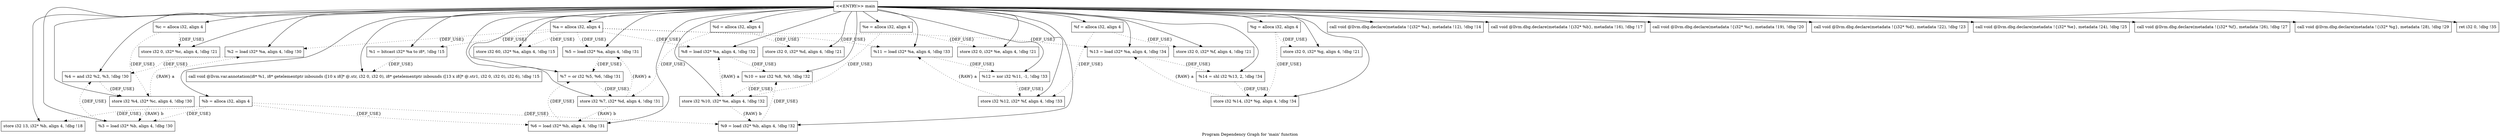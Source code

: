 digraph "Program Dependency Graph for 'main' function" {
	label="Program Dependency Graph for 'main' function";

	Node0x3a5c910 [shape=record,label="{  %a = alloca i32, align 4}"];
	Node0x3a5c910 -> Node0x3a5c980[style=dotted,label = "{DEF_USE}" ];
	Node0x3a5c910 -> Node0x3a5c9f0[style=dotted,label = "{DEF_USE}" ];
	Node0x3a5c910 -> Node0x3a5cac0[style=dotted,label = "{DEF_USE}" ];
	Node0x3a5c910 -> Node0x3a5ca90[style=dotted,label = "{DEF_USE}" ];
	Node0x3a5c910 -> Node0x3a5ca60[style=dotted,label = "{DEF_USE}" ];
	Node0x3a5c910 -> Node0x3a5cce0[style=dotted,label = "{DEF_USE}" ];
	Node0x3a5c910 -> Node0x3a5cd50[style=dotted,label = "{DEF_USE}" ];
	Node0x3a5c980 [shape=record,label="{  %1 = bitcast i32* %a to i8*, !dbg !15}"];
	Node0x3a5c980 -> Node0x3a5d8a0[style=dotted,label = "{DEF_USE}" ];
	Node0x3a5c9f0 [shape=record,label="{  store i32 60, i32* %a, align 4, !dbg !15}"];
	Node0x3a5cac0 [shape=record,label="{  %2 = load i32* %a, align 4, !dbg !30}"];
	Node0x3a5cac0 -> Node0x3a5cb30[style=dotted,label = "{DEF_USE}" ];
	Node0x3a5ca90 [shape=record,label="{  %5 = load i32* %a, align 4, !dbg !31}"];
	Node0x3a5ca90 -> Node0x3a5d980[style=dotted,label = "{DEF_USE}" ];
	Node0x3a5ca60 [shape=record,label="{  %8 = load i32* %a, align 4, !dbg !32}"];
	Node0x3a5ca60 -> Node0x3a5da60[style=dotted,label = "{DEF_USE}" ];
	Node0x3a5cce0 [shape=record,label="{  %11 = load i32* %a, align 4, !dbg !33}"];
	Node0x3a5cce0 -> Node0x3a5db60[style=dotted,label = "{DEF_USE}" ];
	Node0x3a5cd50 [shape=record,label="{  %13 = load i32* %a, align 4, !dbg !34}"];
	Node0x3a5cd50 -> Node0x3a5d2b0[style=dotted,label = "{DEF_USE}" ];
	Node0x3a5cdc0 [shape=record,label="{  %b = alloca i32, align 4}"];
	Node0x3a5cdc0 -> Node0x3a5cec0[style=dotted,label = "{DEF_USE}" ];
	Node0x3a5cdc0 -> Node0x3a5cf30[style=dotted,label = "{DEF_USE}" ];
	Node0x3a5cdc0 -> Node0x3a5cfd0[style=dotted,label = "{DEF_USE}" ];
	Node0x3a5cdc0 -> Node0x3a5cfa0[style=dotted,label = "{DEF_USE}" ];
	Node0x3a5cec0 [shape=record,label="{  store i32 13, i32* %b, align 4, !dbg !18}"];
	Node0x3a5cf30 [shape=record,label="{  %3 = load i32* %b, align 4, !dbg !30}"];
	Node0x3a5cf30 -> Node0x3a5cb30[style=dotted,label = "{DEF_USE}" ];
	Node0x3a5cfd0 [shape=record,label="{  %6 = load i32* %b, align 4, !dbg !31}"];
	Node0x3a5cfd0 -> Node0x3a5d980[style=dotted,label = "{DEF_USE}" ];
	Node0x3a5cfa0 [shape=record,label="{  %9 = load i32* %b, align 4, !dbg !32}"];
	Node0x3a5cfa0 -> Node0x3a5da60[style=dotted,label = "{DEF_USE}" ];
	Node0x3a5d080 [shape=record,label="{  %c = alloca i32, align 4}"];
	Node0x3a5d080 -> Node0x3a5d0f0[style=dotted,label = "{DEF_USE}" ];
	Node0x3a5d080 -> Node0x3a5d160[style=dotted,label = "{DEF_USE}" ];
	Node0x3a5d0f0 [shape=record,label="{  store i32 0, i32* %c, align 4, !dbg !21}"];
	Node0x3a5d160 [shape=record,label="{  store i32 %4, i32* %c, align 4, !dbg !30}"];
	Node0x3a5d160 -> Node0x3a5cac0[style=dotted,label = "{RAW} a"];
	Node0x3a5d160 -> Node0x3a5cf30[style=dotted,label = "{RAW} b"];
	Node0x3a5d200 [shape=record,label="{  %d = alloca i32, align 4}"];
	Node0x3a5d200 -> Node0x3a5ce30[style=dotted,label = "{DEF_USE}" ];
	Node0x3a5d200 -> Node0x3a5d380[style=dotted,label = "{DEF_USE}" ];
	Node0x3a5ce30 [shape=record,label="{  store i32 0, i32* %d, align 4, !dbg !21}"];
	Node0x3a5d380 [shape=record,label="{  store i32 %7, i32* %d, align 4, !dbg !31}"];
	Node0x3a5d380 -> Node0x3a5ca90[style=dotted,label = "{RAW} a"];
	Node0x3a5d380 -> Node0x3a5cfd0[style=dotted,label = "{RAW} b"];
	Node0x3a5d420 [shape=record,label="{  %e = alloca i32, align 4}"];
	Node0x3a5d420 -> Node0x3a5d490[style=dotted,label = "{DEF_USE}" ];
	Node0x3a5d420 -> Node0x3a5d500[style=dotted,label = "{DEF_USE}" ];
	Node0x3a5d490 [shape=record,label="{  store i32 0, i32* %e, align 4, !dbg !21}"];
	Node0x3a5d500 [shape=record,label="{  store i32 %10, i32* %e, align 4, !dbg !32}"];
	Node0x3a5d500 -> Node0x3a5ca60[style=dotted,label = "{RAW} a"];
	Node0x3a5d500 -> Node0x3a5cfa0[style=dotted,label = "{RAW} b"];
	Node0x3a5d5a0 [shape=record,label="{  %f = alloca i32, align 4}"];
	Node0x3a5d5a0 -> Node0x3a5d610[style=dotted,label = "{DEF_USE}" ];
	Node0x3a5d5a0 -> Node0x3a5d680[style=dotted,label = "{DEF_USE}" ];
	Node0x3a5d610 [shape=record,label="{  store i32 0, i32* %f, align 4, !dbg !21}"];
	Node0x3a5d680 [shape=record,label="{  store i32 %12, i32* %f, align 4, !dbg !33}"];
	Node0x3a5d680 -> Node0x3a5cce0[style=dotted,label = "{RAW} a"];
	Node0x3a5d720 [shape=record,label="{  %g = alloca i32, align 4}"];
	Node0x3a5d720 -> Node0x3a5d790[style=dotted,label = "{DEF_USE}" ];
	Node0x3a5d720 -> Node0x3a5d800[style=dotted,label = "{DEF_USE}" ];
	Node0x3a5d790 [shape=record,label="{  store i32 0, i32* %g, align 4, !dbg !21}"];
	Node0x3a5d800 [shape=record,label="{  store i32 %14, i32* %g, align 4, !dbg !34}"];
	Node0x3a5d800 -> Node0x3a5cd50[style=dotted,label = "{RAW} a"];
	Node0x3a5d8a0 [shape=record,label="{  call void @llvm.var.annotation(i8* %1, i8* getelementptr inbounds ([10 x i8]* @.str, i32 0, i32 0), i8* getelementptr inbounds ([13 x i8]* @.str1, i32 0, i32 0), i32 6), !dbg !15}"];
	Node0x3a5cb30 [shape=record,label="{  %4 = and i32 %2, %3, !dbg !30}"];
	Node0x3a5cb30 -> Node0x3a5d160[style=dotted,label = "{DEF_USE}" ];
	Node0x3a5d980 [shape=record,label="{  %7 = or i32 %5, %6, !dbg !31}"];
	Node0x3a5d980 -> Node0x3a5d380[style=dotted,label = "{DEF_USE}" ];
	Node0x3a5da60 [shape=record,label="{  %10 = xor i32 %8, %9, !dbg !32}"];
	Node0x3a5da60 -> Node0x3a5d500[style=dotted,label = "{DEF_USE}" ];
	Node0x3a5db60 [shape=record,label="{  %12 = xor i32 %11, -1, !dbg !33}"];
	Node0x3a5db60 -> Node0x3a5d680[style=dotted,label = "{DEF_USE}" ];
	Node0x3a5d2b0 [shape=record,label="{  %14 = shl i32 %13, 2, !dbg !34}"];
	Node0x3a5d2b0 -> Node0x3a5d800[style=dotted,label = "{DEF_USE}" ];
	Node0x3a5dde0 [shape=record,label="{\<\<ENTRY\>\> main}"];
	Node0x3a5dde0 -> Node0x3a5c910;
	Node0x3a5dde0 -> Node0x3a5cdc0;
	Node0x3a5dde0 -> Node0x3a5d080;
	Node0x3a5dde0 -> Node0x3a5d200;
	Node0x3a5dde0 -> Node0x3a5d420;
	Node0x3a5dde0 -> Node0x3a5d5a0;
	Node0x3a5dde0 -> Node0x3a5d720;
	Node0x3a5dde0 -> Node0x3a5de70;
	Node0x3a5dde0 -> Node0x3a5c980;
	Node0x3a5dde0 -> Node0x3a5d8a0;
	Node0x3a5dde0 -> Node0x3a5c9f0;
	Node0x3a5dde0 -> Node0x3a5def0;
	Node0x3a5dde0 -> Node0x3a5cec0;
	Node0x3a5dde0 -> Node0x3a5e0d0;
	Node0x3a5dde0 -> Node0x3a5d0f0;
	Node0x3a5dde0 -> Node0x3a5e140;
	Node0x3a5dde0 -> Node0x3a5ce30;
	Node0x3a5dde0 -> Node0x3a5dfc0;
	Node0x3a5dde0 -> Node0x3a5d490;
	Node0x3a5dde0 -> Node0x3a5e030;
	Node0x3a5dde0 -> Node0x3a5d610;
	Node0x3a5dde0 -> Node0x3a5e0a0;
	Node0x3a5dde0 -> Node0x3a5d790;
	Node0x3a5dde0 -> Node0x3a5cac0;
	Node0x3a5dde0 -> Node0x3a5cf30;
	Node0x3a5dde0 -> Node0x3a5cb30;
	Node0x3a5dde0 -> Node0x3a5d160;
	Node0x3a5dde0 -> Node0x3a5ca90;
	Node0x3a5dde0 -> Node0x3a5cfd0;
	Node0x3a5dde0 -> Node0x3a5d980;
	Node0x3a5dde0 -> Node0x3a5d380;
	Node0x3a5dde0 -> Node0x3a5ca60;
	Node0x3a5dde0 -> Node0x3a5cfa0;
	Node0x3a5dde0 -> Node0x3a5da60;
	Node0x3a5dde0 -> Node0x3a5d500;
	Node0x3a5dde0 -> Node0x3a5cce0;
	Node0x3a5dde0 -> Node0x3a5db60;
	Node0x3a5dde0 -> Node0x3a5d680;
	Node0x3a5dde0 -> Node0x3a5cd50;
	Node0x3a5dde0 -> Node0x3a5d2b0;
	Node0x3a5dde0 -> Node0x3a5d800;
	Node0x3a5dde0 -> Node0x3a5dea0;
	Node0x3a5de70 [shape=record,label="{  call void @llvm.dbg.declare(metadata !\{i32* %a\}, metadata !12), !dbg !14}"];
	Node0x3a5def0 [shape=record,label="{  call void @llvm.dbg.declare(metadata !\{i32* %b\}, metadata !16), !dbg !17}"];
	Node0x3a5e0d0 [shape=record,label="{  call void @llvm.dbg.declare(metadata !\{i32* %c\}, metadata !19), !dbg !20}"];
	Node0x3a5e140 [shape=record,label="{  call void @llvm.dbg.declare(metadata !\{i32* %d\}, metadata !22), !dbg !23}"];
	Node0x3a5dfc0 [shape=record,label="{  call void @llvm.dbg.declare(metadata !\{i32* %e\}, metadata !24), !dbg !25}"];
	Node0x3a5e030 [shape=record,label="{  call void @llvm.dbg.declare(metadata !\{i32* %f\}, metadata !26), !dbg !27}"];
	Node0x3a5e0a0 [shape=record,label="{  call void @llvm.dbg.declare(metadata !\{i32* %g\}, metadata !28), !dbg !29}"];
	Node0x3a5dea0 [shape=record,label="{  ret i32 0, !dbg !35}"];
}
